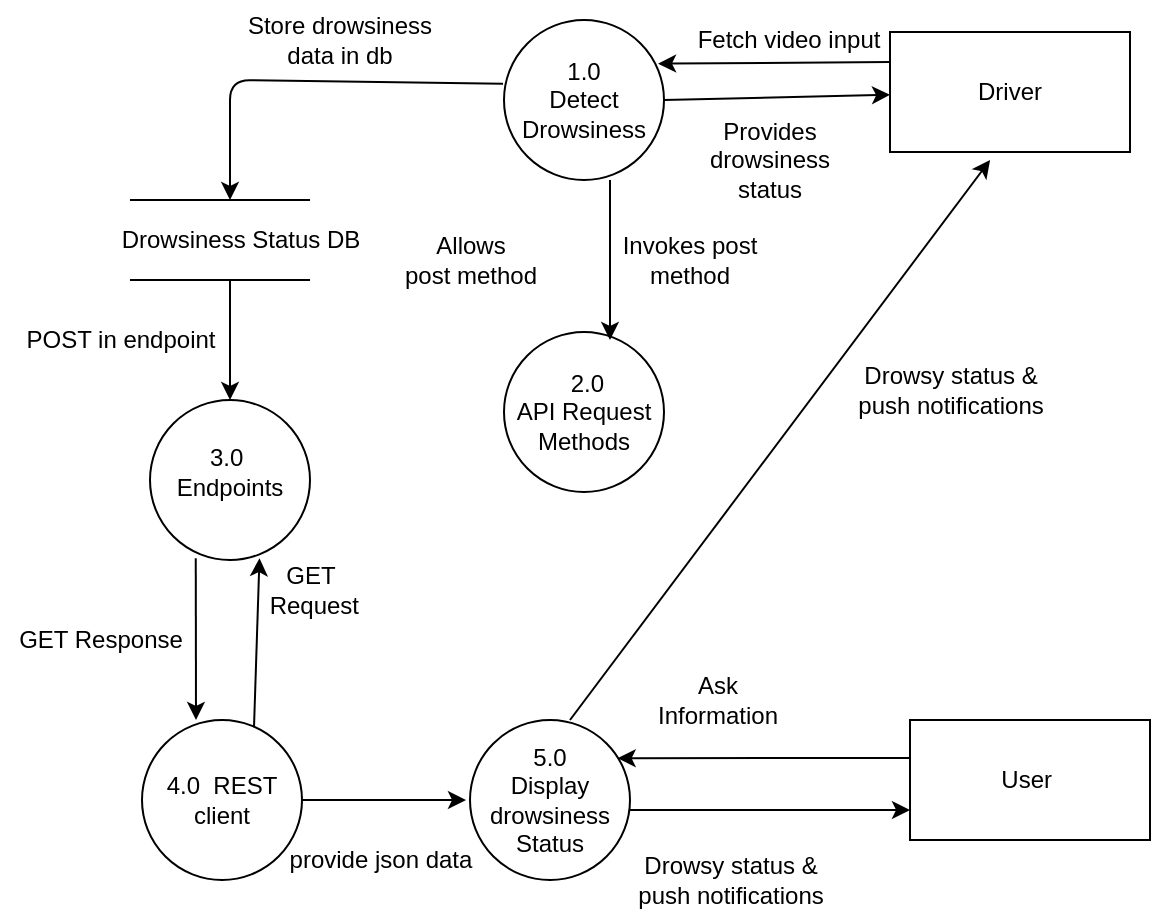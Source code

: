<mxfile version="14.1.8" type="github">
  <diagram id="NAClemnxe9k5_DulbnDW" name="Page-1">
    <mxGraphModel dx="744" dy="357" grid="1" gridSize="10" guides="1" tooltips="1" connect="1" arrows="1" fold="1" page="1" pageScale="1" pageWidth="850" pageHeight="1100" math="0" shadow="0">
      <root>
        <mxCell id="0" />
        <mxCell id="1" parent="0" />
        <mxCell id="P4pWDxnC0j29xjnh4VQj-1" value="1.0&lt;br&gt;Detect Drowsiness" style="ellipse;whiteSpace=wrap;html=1;aspect=fixed;" vertex="1" parent="1">
          <mxGeometry x="417" y="170" width="80" height="80" as="geometry" />
        </mxCell>
        <mxCell id="P4pWDxnC0j29xjnh4VQj-2" value="&amp;nbsp;2.0&lt;br&gt;API Request&lt;br&gt;Methods" style="ellipse;whiteSpace=wrap;html=1;aspect=fixed;" vertex="1" parent="1">
          <mxGeometry x="417" y="326" width="80" height="80" as="geometry" />
        </mxCell>
        <mxCell id="P4pWDxnC0j29xjnh4VQj-4" value="4.0&amp;nbsp; REST&lt;br&gt;client" style="ellipse;whiteSpace=wrap;html=1;aspect=fixed;" vertex="1" parent="1">
          <mxGeometry x="236" y="520" width="80" height="80" as="geometry" />
        </mxCell>
        <mxCell id="P4pWDxnC0j29xjnh4VQj-7" value="Driver" style="rounded=0;whiteSpace=wrap;html=1;" vertex="1" parent="1">
          <mxGeometry x="610" y="176" width="120" height="60" as="geometry" />
        </mxCell>
        <mxCell id="P4pWDxnC0j29xjnh4VQj-8" value="" style="endArrow=classic;html=1;exitX=0;exitY=0.25;exitDx=0;exitDy=0;entryX=0.963;entryY=0.273;entryDx=0;entryDy=0;entryPerimeter=0;" edge="1" parent="1" source="P4pWDxnC0j29xjnh4VQj-7" target="P4pWDxnC0j29xjnh4VQj-1">
          <mxGeometry width="50" height="50" relative="1" as="geometry">
            <mxPoint x="490" y="170" as="sourcePoint" />
            <mxPoint x="540" y="120" as="targetPoint" />
          </mxGeometry>
        </mxCell>
        <mxCell id="P4pWDxnC0j29xjnh4VQj-9" value="Fetch video input&lt;br&gt;" style="text;html=1;align=center;verticalAlign=middle;resizable=0;points=[];autosize=1;" vertex="1" parent="1">
          <mxGeometry x="504" y="170" width="110" height="20" as="geometry" />
        </mxCell>
        <mxCell id="P4pWDxnC0j29xjnh4VQj-10" value="" style="endArrow=none;html=1;" edge="1" parent="1">
          <mxGeometry width="50" height="50" relative="1" as="geometry">
            <mxPoint x="230" y="300" as="sourcePoint" />
            <mxPoint x="320" y="300" as="targetPoint" />
          </mxGeometry>
        </mxCell>
        <mxCell id="P4pWDxnC0j29xjnh4VQj-11" value="" style="endArrow=none;html=1;" edge="1" parent="1">
          <mxGeometry width="50" height="50" relative="1" as="geometry">
            <mxPoint x="230" y="260" as="sourcePoint" />
            <mxPoint x="320" y="260" as="targetPoint" />
          </mxGeometry>
        </mxCell>
        <mxCell id="P4pWDxnC0j29xjnh4VQj-12" value="Drowsiness Status DB" style="text;html=1;align=center;verticalAlign=middle;resizable=0;points=[];autosize=1;" vertex="1" parent="1">
          <mxGeometry x="220" y="270" width="130" height="20" as="geometry" />
        </mxCell>
        <mxCell id="P4pWDxnC0j29xjnh4VQj-13" value="" style="endArrow=classic;html=1;exitX=-0.006;exitY=0.398;exitDx=0;exitDy=0;exitPerimeter=0;" edge="1" parent="1" source="P4pWDxnC0j29xjnh4VQj-1">
          <mxGeometry width="50" height="50" relative="1" as="geometry">
            <mxPoint x="380" y="150" as="sourcePoint" />
            <mxPoint x="280" y="260" as="targetPoint" />
            <Array as="points">
              <mxPoint x="280" y="200" />
            </Array>
          </mxGeometry>
        </mxCell>
        <mxCell id="P4pWDxnC0j29xjnh4VQj-18" value="Store&amp;nbsp;drowsiness data in db" style="text;html=1;strokeColor=none;fillColor=none;align=center;verticalAlign=middle;whiteSpace=wrap;rounded=0;" vertex="1" parent="1">
          <mxGeometry x="280" y="160" width="110" height="40" as="geometry" />
        </mxCell>
        <mxCell id="P4pWDxnC0j29xjnh4VQj-19" value="" style="endArrow=classic;html=1;exitX=0.5;exitY=1;exitDx=0;exitDy=0;entryX=0.5;entryY=0;entryDx=0;entryDy=0;" edge="1" parent="1">
          <mxGeometry width="50" height="50" relative="1" as="geometry">
            <mxPoint x="470" y="250" as="sourcePoint" />
            <mxPoint x="470" y="330" as="targetPoint" />
          </mxGeometry>
        </mxCell>
        <mxCell id="P4pWDxnC0j29xjnh4VQj-20" value="Invokes post method" style="text;html=1;strokeColor=none;fillColor=none;align=center;verticalAlign=middle;whiteSpace=wrap;rounded=0;" vertex="1" parent="1">
          <mxGeometry x="460" y="280" width="100" height="20" as="geometry" />
        </mxCell>
        <mxCell id="P4pWDxnC0j29xjnh4VQj-31" value="Allows&lt;br&gt;post method&lt;br&gt;" style="text;html=1;align=center;verticalAlign=middle;resizable=0;points=[];autosize=1;" vertex="1" parent="1">
          <mxGeometry x="360" y="275" width="80" height="30" as="geometry" />
        </mxCell>
        <mxCell id="P4pWDxnC0j29xjnh4VQj-32" value="" style="endArrow=classic;html=1;entryX=0.079;entryY=-0.03;entryDx=0;entryDy=0;entryPerimeter=0;exitX=0.7;exitY=0.045;exitDx=0;exitDy=0;exitPerimeter=0;" edge="1" parent="1" source="P4pWDxnC0j29xjnh4VQj-4" target="P4pWDxnC0j29xjnh4VQj-33">
          <mxGeometry width="50" height="50" relative="1" as="geometry">
            <mxPoint x="280" y="530" as="sourcePoint" />
            <mxPoint x="280" y="460" as="targetPoint" />
          </mxGeometry>
        </mxCell>
        <mxCell id="P4pWDxnC0j29xjnh4VQj-33" value="GET&lt;br&gt;&amp;nbsp;Request" style="text;html=1;align=center;verticalAlign=middle;resizable=0;points=[];autosize=1;" vertex="1" parent="1">
          <mxGeometry x="290" y="440" width="60" height="30" as="geometry" />
        </mxCell>
        <mxCell id="P4pWDxnC0j29xjnh4VQj-35" value="GET Response" style="text;html=1;align=center;verticalAlign=middle;resizable=0;points=[];autosize=1;" vertex="1" parent="1">
          <mxGeometry x="165" y="470" width="100" height="20" as="geometry" />
        </mxCell>
        <mxCell id="P4pWDxnC0j29xjnh4VQj-38" value="" style="ellipse;whiteSpace=wrap;html=1;aspect=fixed;" vertex="1" parent="1">
          <mxGeometry x="240" y="360" width="80" height="80" as="geometry" />
        </mxCell>
        <mxCell id="P4pWDxnC0j29xjnh4VQj-41" value="" style="endArrow=classic;html=1;entryX=0.5;entryY=0;entryDx=0;entryDy=0;" edge="1" parent="1" target="P4pWDxnC0j29xjnh4VQj-38">
          <mxGeometry width="50" height="50" relative="1" as="geometry">
            <mxPoint x="280" y="300" as="sourcePoint" />
            <mxPoint x="250" y="330" as="targetPoint" />
          </mxGeometry>
        </mxCell>
        <mxCell id="P4pWDxnC0j29xjnh4VQj-42" value="POST in endpoint" style="text;html=1;align=center;verticalAlign=middle;resizable=0;points=[];autosize=1;" vertex="1" parent="1">
          <mxGeometry x="170" y="320" width="110" height="20" as="geometry" />
        </mxCell>
        <mxCell id="P4pWDxnC0j29xjnh4VQj-43" value="3.0&amp;nbsp;&lt;br&gt;Endpoints" style="text;html=1;strokeColor=none;fillColor=none;align=center;verticalAlign=middle;whiteSpace=wrap;rounded=0;" vertex="1" parent="1">
          <mxGeometry x="260" y="386" width="40" height="20" as="geometry" />
        </mxCell>
        <mxCell id="P4pWDxnC0j29xjnh4VQj-45" value="" style="endArrow=classic;html=1;exitX=0.286;exitY=0.989;exitDx=0;exitDy=0;exitPerimeter=0;" edge="1" parent="1" source="P4pWDxnC0j29xjnh4VQj-38">
          <mxGeometry width="50" height="50" relative="1" as="geometry">
            <mxPoint x="170" y="550" as="sourcePoint" />
            <mxPoint x="263" y="520" as="targetPoint" />
          </mxGeometry>
        </mxCell>
        <mxCell id="P4pWDxnC0j29xjnh4VQj-46" value="5.0&lt;br&gt;Display drowsiness Status" style="ellipse;whiteSpace=wrap;html=1;aspect=fixed;" vertex="1" parent="1">
          <mxGeometry x="400" y="520" width="80" height="80" as="geometry" />
        </mxCell>
        <mxCell id="P4pWDxnC0j29xjnh4VQj-48" value="" style="endArrow=classic;html=1;exitX=1;exitY=0.5;exitDx=0;exitDy=0;" edge="1" parent="1" source="P4pWDxnC0j29xjnh4VQj-4">
          <mxGeometry width="50" height="50" relative="1" as="geometry">
            <mxPoint x="330" y="620" as="sourcePoint" />
            <mxPoint x="398" y="560" as="targetPoint" />
          </mxGeometry>
        </mxCell>
        <mxCell id="P4pWDxnC0j29xjnh4VQj-49" value="provide json data" style="text;html=1;align=center;verticalAlign=middle;resizable=0;points=[];autosize=1;" vertex="1" parent="1">
          <mxGeometry x="300" y="580" width="110" height="20" as="geometry" />
        </mxCell>
        <mxCell id="P4pWDxnC0j29xjnh4VQj-50" value="User&amp;nbsp;" style="rounded=0;whiteSpace=wrap;html=1;" vertex="1" parent="1">
          <mxGeometry x="620" y="520" width="120" height="60" as="geometry" />
        </mxCell>
        <mxCell id="P4pWDxnC0j29xjnh4VQj-51" value="" style="endArrow=classic;html=1;entryX=0.923;entryY=0.239;entryDx=0;entryDy=0;entryPerimeter=0;" edge="1" parent="1" target="P4pWDxnC0j29xjnh4VQj-46">
          <mxGeometry width="50" height="50" relative="1" as="geometry">
            <mxPoint x="620" y="539" as="sourcePoint" />
            <mxPoint x="468" y="540" as="targetPoint" />
          </mxGeometry>
        </mxCell>
        <mxCell id="P4pWDxnC0j29xjnh4VQj-52" value="" style="endArrow=classic;html=1;entryX=0;entryY=0.75;entryDx=0;entryDy=0;" edge="1" parent="1" target="P4pWDxnC0j29xjnh4VQj-50">
          <mxGeometry width="50" height="50" relative="1" as="geometry">
            <mxPoint x="480" y="565" as="sourcePoint" />
            <mxPoint x="550.711" y="560" as="targetPoint" />
          </mxGeometry>
        </mxCell>
        <mxCell id="P4pWDxnC0j29xjnh4VQj-53" value="Ask Information" style="text;html=1;strokeColor=none;fillColor=none;align=center;verticalAlign=middle;whiteSpace=wrap;rounded=0;" vertex="1" parent="1">
          <mxGeometry x="504" y="500" width="40" height="20" as="geometry" />
        </mxCell>
        <mxCell id="P4pWDxnC0j29xjnh4VQj-57" value="" style="endArrow=classic;html=1;exitX=0.625;exitY=0;exitDx=0;exitDy=0;exitPerimeter=0;entryX=0.417;entryY=1.067;entryDx=0;entryDy=0;entryPerimeter=0;" edge="1" parent="1" source="P4pWDxnC0j29xjnh4VQj-46" target="P4pWDxnC0j29xjnh4VQj-7">
          <mxGeometry width="50" height="50" relative="1" as="geometry">
            <mxPoint x="550" y="430" as="sourcePoint" />
            <mxPoint x="600" y="380" as="targetPoint" />
          </mxGeometry>
        </mxCell>
        <mxCell id="P4pWDxnC0j29xjnh4VQj-60" value="" style="endArrow=classic;html=1;exitX=1;exitY=0.5;exitDx=0;exitDy=0;" edge="1" parent="1" source="P4pWDxnC0j29xjnh4VQj-1" target="P4pWDxnC0j29xjnh4VQj-7">
          <mxGeometry width="50" height="50" relative="1" as="geometry">
            <mxPoint x="520" y="260" as="sourcePoint" />
            <mxPoint x="570" y="210" as="targetPoint" />
          </mxGeometry>
        </mxCell>
        <mxCell id="P4pWDxnC0j29xjnh4VQj-62" value="Provides drowsiness status" style="text;html=1;strokeColor=none;fillColor=none;align=center;verticalAlign=middle;whiteSpace=wrap;rounded=0;" vertex="1" parent="1">
          <mxGeometry x="530" y="230" width="40" height="20" as="geometry" />
        </mxCell>
        <mxCell id="P4pWDxnC0j29xjnh4VQj-64" value="Drowsy status &amp;amp; &lt;br&gt;push notifications" style="text;html=1;align=center;verticalAlign=middle;resizable=0;points=[];autosize=1;" vertex="1" parent="1">
          <mxGeometry x="475" y="585" width="110" height="30" as="geometry" />
        </mxCell>
        <mxCell id="P4pWDxnC0j29xjnh4VQj-65" value="Drowsy status &amp;amp; &lt;br&gt;push notifications" style="text;html=1;align=center;verticalAlign=middle;resizable=0;points=[];autosize=1;" vertex="1" parent="1">
          <mxGeometry x="585" y="340" width="110" height="30" as="geometry" />
        </mxCell>
      </root>
    </mxGraphModel>
  </diagram>
</mxfile>

